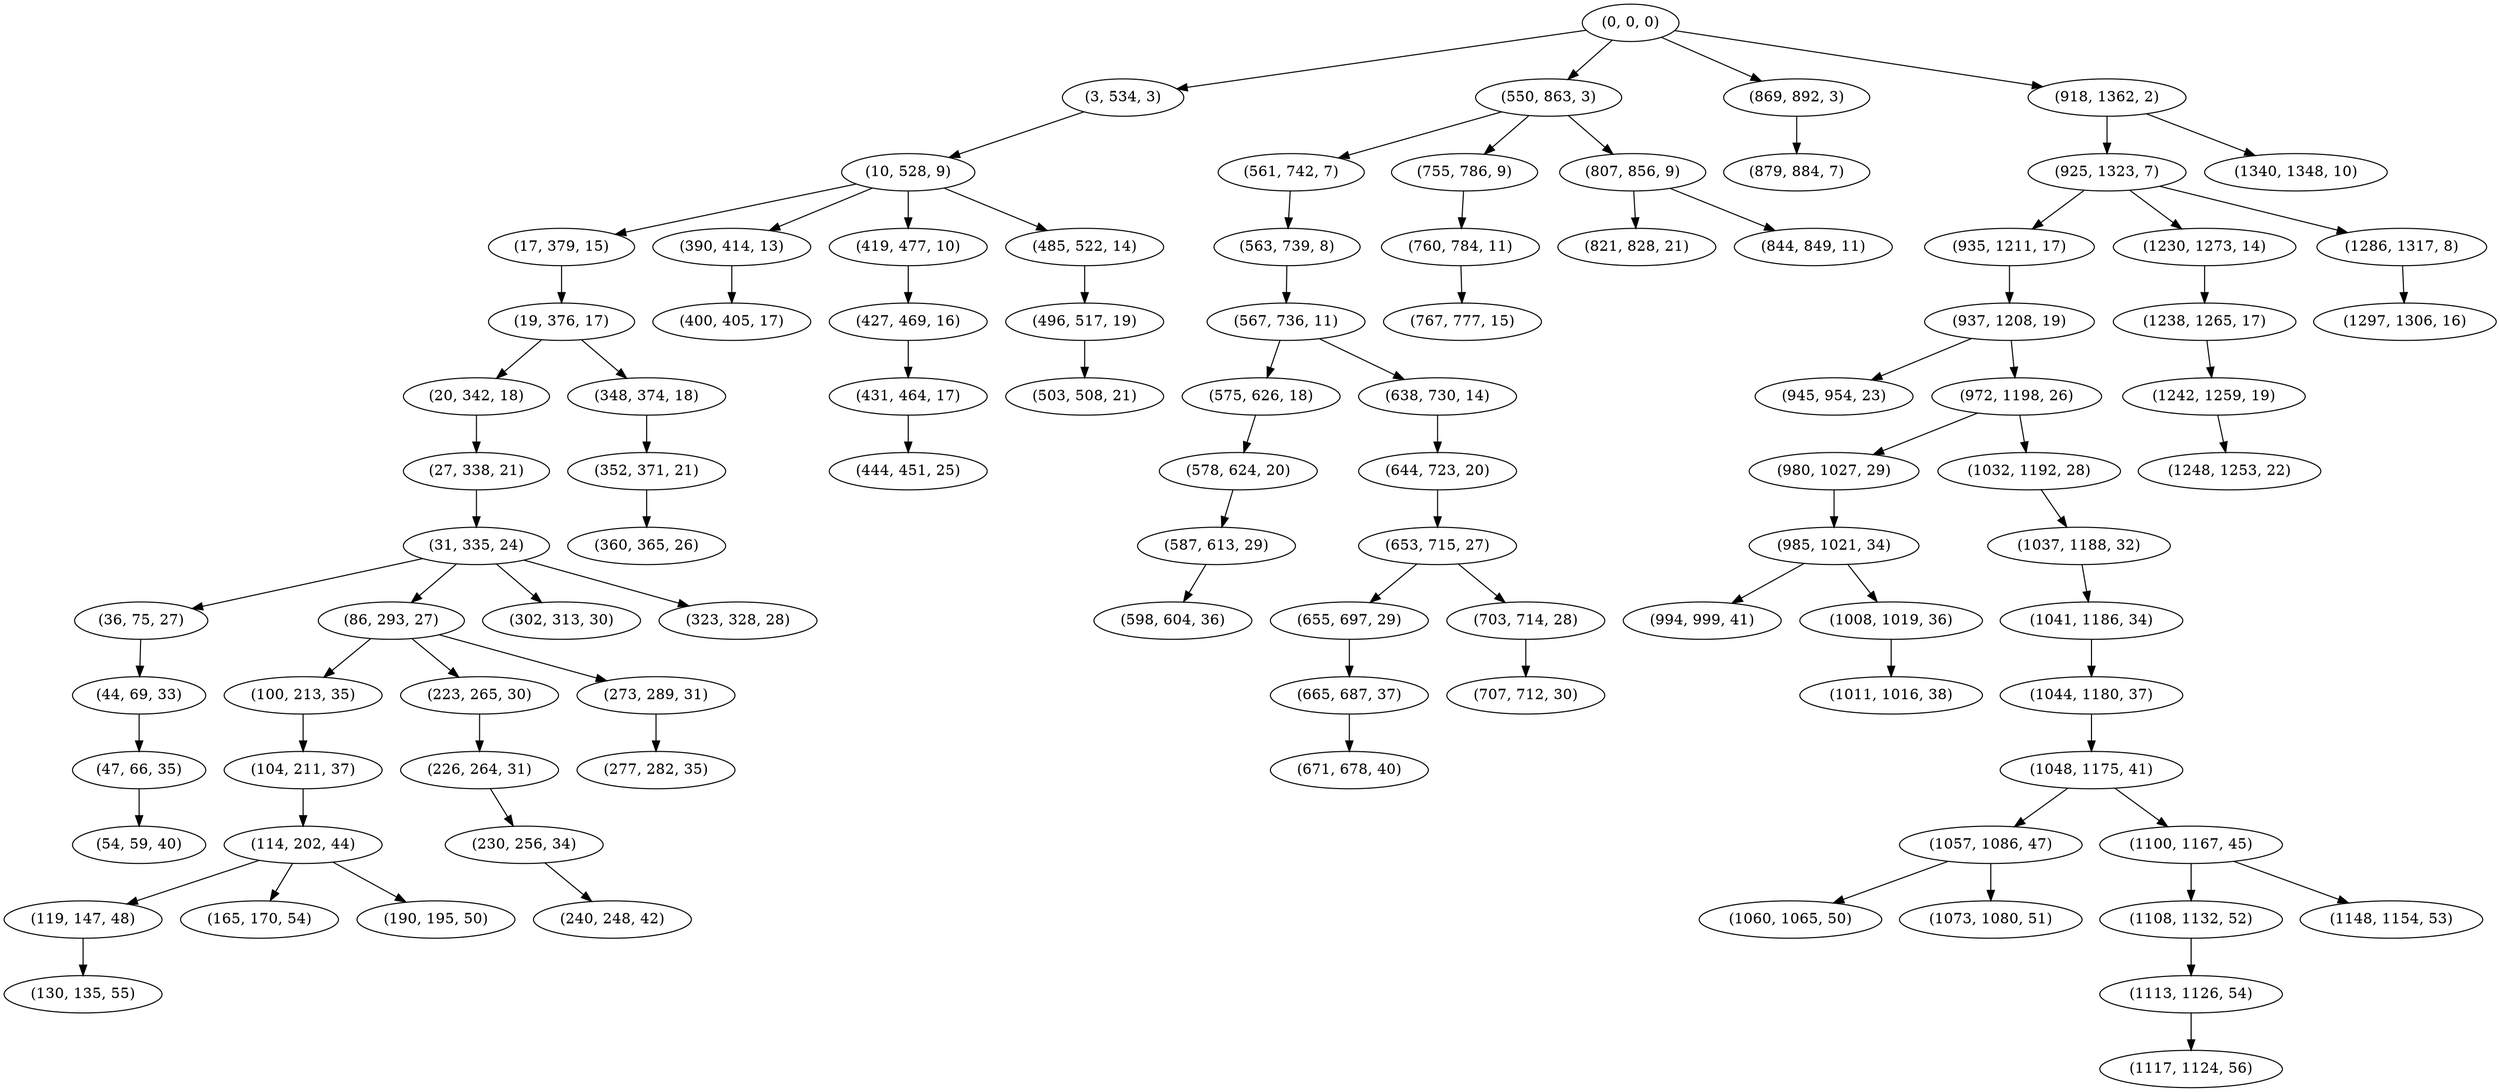 digraph tree {
    "(0, 0, 0)";
    "(3, 534, 3)";
    "(10, 528, 9)";
    "(17, 379, 15)";
    "(19, 376, 17)";
    "(20, 342, 18)";
    "(27, 338, 21)";
    "(31, 335, 24)";
    "(36, 75, 27)";
    "(44, 69, 33)";
    "(47, 66, 35)";
    "(54, 59, 40)";
    "(86, 293, 27)";
    "(100, 213, 35)";
    "(104, 211, 37)";
    "(114, 202, 44)";
    "(119, 147, 48)";
    "(130, 135, 55)";
    "(165, 170, 54)";
    "(190, 195, 50)";
    "(223, 265, 30)";
    "(226, 264, 31)";
    "(230, 256, 34)";
    "(240, 248, 42)";
    "(273, 289, 31)";
    "(277, 282, 35)";
    "(302, 313, 30)";
    "(323, 328, 28)";
    "(348, 374, 18)";
    "(352, 371, 21)";
    "(360, 365, 26)";
    "(390, 414, 13)";
    "(400, 405, 17)";
    "(419, 477, 10)";
    "(427, 469, 16)";
    "(431, 464, 17)";
    "(444, 451, 25)";
    "(485, 522, 14)";
    "(496, 517, 19)";
    "(503, 508, 21)";
    "(550, 863, 3)";
    "(561, 742, 7)";
    "(563, 739, 8)";
    "(567, 736, 11)";
    "(575, 626, 18)";
    "(578, 624, 20)";
    "(587, 613, 29)";
    "(598, 604, 36)";
    "(638, 730, 14)";
    "(644, 723, 20)";
    "(653, 715, 27)";
    "(655, 697, 29)";
    "(665, 687, 37)";
    "(671, 678, 40)";
    "(703, 714, 28)";
    "(707, 712, 30)";
    "(755, 786, 9)";
    "(760, 784, 11)";
    "(767, 777, 15)";
    "(807, 856, 9)";
    "(821, 828, 21)";
    "(844, 849, 11)";
    "(869, 892, 3)";
    "(879, 884, 7)";
    "(918, 1362, 2)";
    "(925, 1323, 7)";
    "(935, 1211, 17)";
    "(937, 1208, 19)";
    "(945, 954, 23)";
    "(972, 1198, 26)";
    "(980, 1027, 29)";
    "(985, 1021, 34)";
    "(994, 999, 41)";
    "(1008, 1019, 36)";
    "(1011, 1016, 38)";
    "(1032, 1192, 28)";
    "(1037, 1188, 32)";
    "(1041, 1186, 34)";
    "(1044, 1180, 37)";
    "(1048, 1175, 41)";
    "(1057, 1086, 47)";
    "(1060, 1065, 50)";
    "(1073, 1080, 51)";
    "(1100, 1167, 45)";
    "(1108, 1132, 52)";
    "(1113, 1126, 54)";
    "(1117, 1124, 56)";
    "(1148, 1154, 53)";
    "(1230, 1273, 14)";
    "(1238, 1265, 17)";
    "(1242, 1259, 19)";
    "(1248, 1253, 22)";
    "(1286, 1317, 8)";
    "(1297, 1306, 16)";
    "(1340, 1348, 10)";
    "(0, 0, 0)" -> "(3, 534, 3)";
    "(0, 0, 0)" -> "(550, 863, 3)";
    "(0, 0, 0)" -> "(869, 892, 3)";
    "(0, 0, 0)" -> "(918, 1362, 2)";
    "(3, 534, 3)" -> "(10, 528, 9)";
    "(10, 528, 9)" -> "(17, 379, 15)";
    "(10, 528, 9)" -> "(390, 414, 13)";
    "(10, 528, 9)" -> "(419, 477, 10)";
    "(10, 528, 9)" -> "(485, 522, 14)";
    "(17, 379, 15)" -> "(19, 376, 17)";
    "(19, 376, 17)" -> "(20, 342, 18)";
    "(19, 376, 17)" -> "(348, 374, 18)";
    "(20, 342, 18)" -> "(27, 338, 21)";
    "(27, 338, 21)" -> "(31, 335, 24)";
    "(31, 335, 24)" -> "(36, 75, 27)";
    "(31, 335, 24)" -> "(86, 293, 27)";
    "(31, 335, 24)" -> "(302, 313, 30)";
    "(31, 335, 24)" -> "(323, 328, 28)";
    "(36, 75, 27)" -> "(44, 69, 33)";
    "(44, 69, 33)" -> "(47, 66, 35)";
    "(47, 66, 35)" -> "(54, 59, 40)";
    "(86, 293, 27)" -> "(100, 213, 35)";
    "(86, 293, 27)" -> "(223, 265, 30)";
    "(86, 293, 27)" -> "(273, 289, 31)";
    "(100, 213, 35)" -> "(104, 211, 37)";
    "(104, 211, 37)" -> "(114, 202, 44)";
    "(114, 202, 44)" -> "(119, 147, 48)";
    "(114, 202, 44)" -> "(165, 170, 54)";
    "(114, 202, 44)" -> "(190, 195, 50)";
    "(119, 147, 48)" -> "(130, 135, 55)";
    "(223, 265, 30)" -> "(226, 264, 31)";
    "(226, 264, 31)" -> "(230, 256, 34)";
    "(230, 256, 34)" -> "(240, 248, 42)";
    "(273, 289, 31)" -> "(277, 282, 35)";
    "(348, 374, 18)" -> "(352, 371, 21)";
    "(352, 371, 21)" -> "(360, 365, 26)";
    "(390, 414, 13)" -> "(400, 405, 17)";
    "(419, 477, 10)" -> "(427, 469, 16)";
    "(427, 469, 16)" -> "(431, 464, 17)";
    "(431, 464, 17)" -> "(444, 451, 25)";
    "(485, 522, 14)" -> "(496, 517, 19)";
    "(496, 517, 19)" -> "(503, 508, 21)";
    "(550, 863, 3)" -> "(561, 742, 7)";
    "(550, 863, 3)" -> "(755, 786, 9)";
    "(550, 863, 3)" -> "(807, 856, 9)";
    "(561, 742, 7)" -> "(563, 739, 8)";
    "(563, 739, 8)" -> "(567, 736, 11)";
    "(567, 736, 11)" -> "(575, 626, 18)";
    "(567, 736, 11)" -> "(638, 730, 14)";
    "(575, 626, 18)" -> "(578, 624, 20)";
    "(578, 624, 20)" -> "(587, 613, 29)";
    "(587, 613, 29)" -> "(598, 604, 36)";
    "(638, 730, 14)" -> "(644, 723, 20)";
    "(644, 723, 20)" -> "(653, 715, 27)";
    "(653, 715, 27)" -> "(655, 697, 29)";
    "(653, 715, 27)" -> "(703, 714, 28)";
    "(655, 697, 29)" -> "(665, 687, 37)";
    "(665, 687, 37)" -> "(671, 678, 40)";
    "(703, 714, 28)" -> "(707, 712, 30)";
    "(755, 786, 9)" -> "(760, 784, 11)";
    "(760, 784, 11)" -> "(767, 777, 15)";
    "(807, 856, 9)" -> "(821, 828, 21)";
    "(807, 856, 9)" -> "(844, 849, 11)";
    "(869, 892, 3)" -> "(879, 884, 7)";
    "(918, 1362, 2)" -> "(925, 1323, 7)";
    "(918, 1362, 2)" -> "(1340, 1348, 10)";
    "(925, 1323, 7)" -> "(935, 1211, 17)";
    "(925, 1323, 7)" -> "(1230, 1273, 14)";
    "(925, 1323, 7)" -> "(1286, 1317, 8)";
    "(935, 1211, 17)" -> "(937, 1208, 19)";
    "(937, 1208, 19)" -> "(945, 954, 23)";
    "(937, 1208, 19)" -> "(972, 1198, 26)";
    "(972, 1198, 26)" -> "(980, 1027, 29)";
    "(972, 1198, 26)" -> "(1032, 1192, 28)";
    "(980, 1027, 29)" -> "(985, 1021, 34)";
    "(985, 1021, 34)" -> "(994, 999, 41)";
    "(985, 1021, 34)" -> "(1008, 1019, 36)";
    "(1008, 1019, 36)" -> "(1011, 1016, 38)";
    "(1032, 1192, 28)" -> "(1037, 1188, 32)";
    "(1037, 1188, 32)" -> "(1041, 1186, 34)";
    "(1041, 1186, 34)" -> "(1044, 1180, 37)";
    "(1044, 1180, 37)" -> "(1048, 1175, 41)";
    "(1048, 1175, 41)" -> "(1057, 1086, 47)";
    "(1048, 1175, 41)" -> "(1100, 1167, 45)";
    "(1057, 1086, 47)" -> "(1060, 1065, 50)";
    "(1057, 1086, 47)" -> "(1073, 1080, 51)";
    "(1100, 1167, 45)" -> "(1108, 1132, 52)";
    "(1100, 1167, 45)" -> "(1148, 1154, 53)";
    "(1108, 1132, 52)" -> "(1113, 1126, 54)";
    "(1113, 1126, 54)" -> "(1117, 1124, 56)";
    "(1230, 1273, 14)" -> "(1238, 1265, 17)";
    "(1238, 1265, 17)" -> "(1242, 1259, 19)";
    "(1242, 1259, 19)" -> "(1248, 1253, 22)";
    "(1286, 1317, 8)" -> "(1297, 1306, 16)";
}

